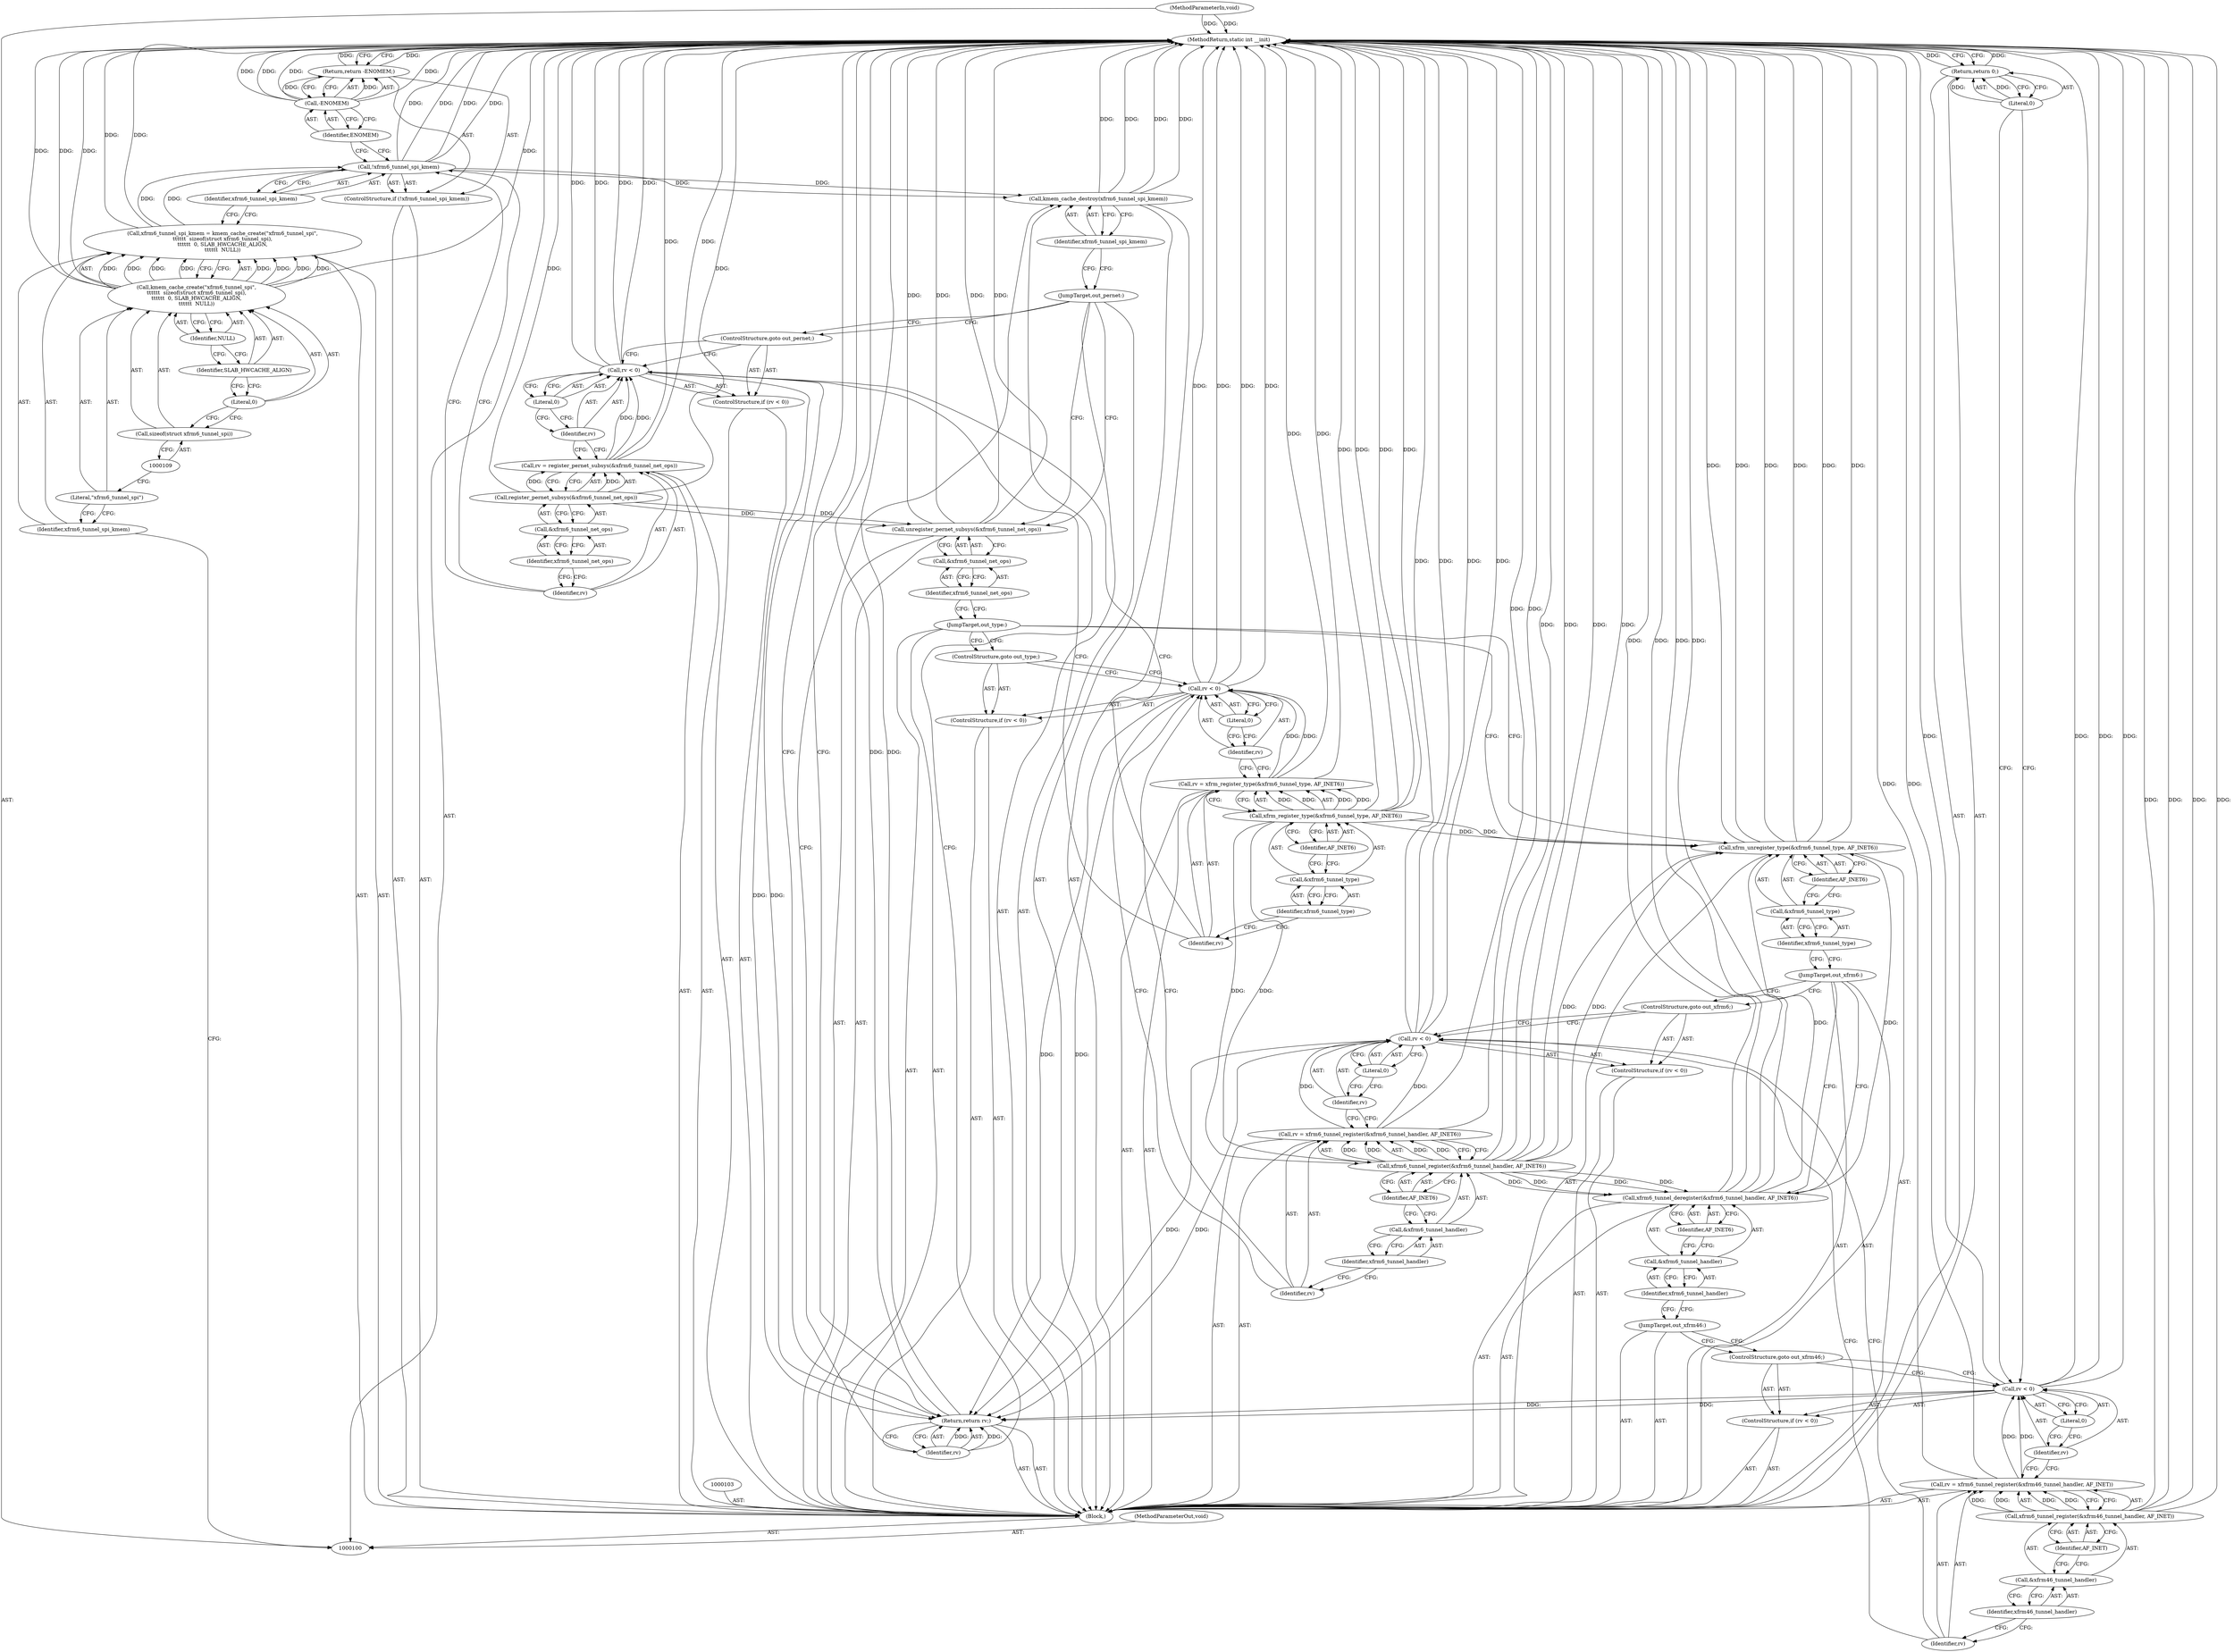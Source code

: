digraph "0_linux_d5aa407f59f5b83d2c50ec88f5bf56d40f1f8978_3" {
"1000183" [label="(MethodReturn,static int __init)"];
"1000101" [label="(MethodParameterIn,void)"];
"1000256" [label="(MethodParameterOut,void)"];
"1000118" [label="(Identifier,ENOMEM)"];
"1000116" [label="(Return,return -ENOMEM;)"];
"1000117" [label="(Call,-ENOMEM)"];
"1000119" [label="(Call,rv = register_pernet_subsys(&xfrm6_tunnel_net_ops))"];
"1000120" [label="(Identifier,rv)"];
"1000122" [label="(Call,&xfrm6_tunnel_net_ops)"];
"1000123" [label="(Identifier,xfrm6_tunnel_net_ops)"];
"1000121" [label="(Call,register_pernet_subsys(&xfrm6_tunnel_net_ops))"];
"1000124" [label="(ControlStructure,if (rv < 0))"];
"1000127" [label="(Literal,0)"];
"1000125" [label="(Call,rv < 0)"];
"1000126" [label="(Identifier,rv)"];
"1000128" [label="(ControlStructure,goto out_pernet;)"];
"1000129" [label="(Call,rv = xfrm_register_type(&xfrm6_tunnel_type, AF_INET6))"];
"1000130" [label="(Identifier,rv)"];
"1000132" [label="(Call,&xfrm6_tunnel_type)"];
"1000133" [label="(Identifier,xfrm6_tunnel_type)"];
"1000134" [label="(Identifier,AF_INET6)"];
"1000131" [label="(Call,xfrm_register_type(&xfrm6_tunnel_type, AF_INET6))"];
"1000138" [label="(Literal,0)"];
"1000135" [label="(ControlStructure,if (rv < 0))"];
"1000136" [label="(Call,rv < 0)"];
"1000137" [label="(Identifier,rv)"];
"1000139" [label="(ControlStructure,goto out_type;)"];
"1000140" [label="(Call,rv = xfrm6_tunnel_register(&xfrm6_tunnel_handler, AF_INET6))"];
"1000141" [label="(Identifier,rv)"];
"1000143" [label="(Call,&xfrm6_tunnel_handler)"];
"1000144" [label="(Identifier,xfrm6_tunnel_handler)"];
"1000145" [label="(Identifier,AF_INET6)"];
"1000142" [label="(Call,xfrm6_tunnel_register(&xfrm6_tunnel_handler, AF_INET6))"];
"1000149" [label="(Literal,0)"];
"1000146" [label="(ControlStructure,if (rv < 0))"];
"1000147" [label="(Call,rv < 0)"];
"1000148" [label="(Identifier,rv)"];
"1000150" [label="(ControlStructure,goto out_xfrm6;)"];
"1000102" [label="(Block,)"];
"1000151" [label="(Call,rv = xfrm6_tunnel_register(&xfrm46_tunnel_handler, AF_INET))"];
"1000152" [label="(Identifier,rv)"];
"1000154" [label="(Call,&xfrm46_tunnel_handler)"];
"1000155" [label="(Identifier,xfrm46_tunnel_handler)"];
"1000156" [label="(Identifier,AF_INET)"];
"1000153" [label="(Call,xfrm6_tunnel_register(&xfrm46_tunnel_handler, AF_INET))"];
"1000160" [label="(Literal,0)"];
"1000157" [label="(ControlStructure,if (rv < 0))"];
"1000158" [label="(Call,rv < 0)"];
"1000159" [label="(Identifier,rv)"];
"1000161" [label="(ControlStructure,goto out_xfrm46;)"];
"1000162" [label="(Return,return 0;)"];
"1000163" [label="(Literal,0)"];
"1000164" [label="(JumpTarget,out_xfrm46:)"];
"1000165" [label="(Call,xfrm6_tunnel_deregister(&xfrm6_tunnel_handler, AF_INET6))"];
"1000166" [label="(Call,&xfrm6_tunnel_handler)"];
"1000167" [label="(Identifier,xfrm6_tunnel_handler)"];
"1000168" [label="(Identifier,AF_INET6)"];
"1000169" [label="(JumpTarget,out_xfrm6:)"];
"1000170" [label="(Call,xfrm_unregister_type(&xfrm6_tunnel_type, AF_INET6))"];
"1000171" [label="(Call,&xfrm6_tunnel_type)"];
"1000172" [label="(Identifier,xfrm6_tunnel_type)"];
"1000173" [label="(Identifier,AF_INET6)"];
"1000174" [label="(JumpTarget,out_type:)"];
"1000175" [label="(Call,unregister_pernet_subsys(&xfrm6_tunnel_net_ops))"];
"1000176" [label="(Call,&xfrm6_tunnel_net_ops)"];
"1000177" [label="(Identifier,xfrm6_tunnel_net_ops)"];
"1000178" [label="(JumpTarget,out_pernet:)"];
"1000179" [label="(Call,kmem_cache_destroy(xfrm6_tunnel_spi_kmem))"];
"1000180" [label="(Identifier,xfrm6_tunnel_spi_kmem)"];
"1000181" [label="(Return,return rv;)"];
"1000182" [label="(Identifier,rv)"];
"1000104" [label="(Call,xfrm6_tunnel_spi_kmem = kmem_cache_create(\"xfrm6_tunnel_spi\",\n\t\t\t\t\t\t  sizeof(struct xfrm6_tunnel_spi),\n\t\t\t\t\t\t  0, SLAB_HWCACHE_ALIGN,\n\t\t\t\t\t\t  NULL))"];
"1000105" [label="(Identifier,xfrm6_tunnel_spi_kmem)"];
"1000106" [label="(Call,kmem_cache_create(\"xfrm6_tunnel_spi\",\n\t\t\t\t\t\t  sizeof(struct xfrm6_tunnel_spi),\n\t\t\t\t\t\t  0, SLAB_HWCACHE_ALIGN,\n\t\t\t\t\t\t  NULL))"];
"1000107" [label="(Literal,\"xfrm6_tunnel_spi\")"];
"1000108" [label="(Call,sizeof(struct xfrm6_tunnel_spi))"];
"1000111" [label="(Identifier,SLAB_HWCACHE_ALIGN)"];
"1000110" [label="(Literal,0)"];
"1000112" [label="(Identifier,NULL)"];
"1000113" [label="(ControlStructure,if (!xfrm6_tunnel_spi_kmem))"];
"1000114" [label="(Call,!xfrm6_tunnel_spi_kmem)"];
"1000115" [label="(Identifier,xfrm6_tunnel_spi_kmem)"];
"1000183" -> "1000100"  [label="AST: "];
"1000183" -> "1000116"  [label="CFG: "];
"1000183" -> "1000162"  [label="CFG: "];
"1000183" -> "1000181"  [label="CFG: "];
"1000116" -> "1000183"  [label="DDG: "];
"1000181" -> "1000183"  [label="DDG: "];
"1000162" -> "1000183"  [label="DDG: "];
"1000125" -> "1000183"  [label="DDG: "];
"1000125" -> "1000183"  [label="DDG: "];
"1000140" -> "1000183"  [label="DDG: "];
"1000114" -> "1000183"  [label="DDG: "];
"1000114" -> "1000183"  [label="DDG: "];
"1000131" -> "1000183"  [label="DDG: "];
"1000131" -> "1000183"  [label="DDG: "];
"1000151" -> "1000183"  [label="DDG: "];
"1000117" -> "1000183"  [label="DDG: "];
"1000117" -> "1000183"  [label="DDG: "];
"1000106" -> "1000183"  [label="DDG: "];
"1000106" -> "1000183"  [label="DDG: "];
"1000153" -> "1000183"  [label="DDG: "];
"1000153" -> "1000183"  [label="DDG: "];
"1000170" -> "1000183"  [label="DDG: "];
"1000170" -> "1000183"  [label="DDG: "];
"1000170" -> "1000183"  [label="DDG: "];
"1000158" -> "1000183"  [label="DDG: "];
"1000158" -> "1000183"  [label="DDG: "];
"1000179" -> "1000183"  [label="DDG: "];
"1000179" -> "1000183"  [label="DDG: "];
"1000165" -> "1000183"  [label="DDG: "];
"1000165" -> "1000183"  [label="DDG: "];
"1000119" -> "1000183"  [label="DDG: "];
"1000147" -> "1000183"  [label="DDG: "];
"1000147" -> "1000183"  [label="DDG: "];
"1000175" -> "1000183"  [label="DDG: "];
"1000175" -> "1000183"  [label="DDG: "];
"1000101" -> "1000183"  [label="DDG: "];
"1000142" -> "1000183"  [label="DDG: "];
"1000142" -> "1000183"  [label="DDG: "];
"1000136" -> "1000183"  [label="DDG: "];
"1000136" -> "1000183"  [label="DDG: "];
"1000121" -> "1000183"  [label="DDG: "];
"1000104" -> "1000183"  [label="DDG: "];
"1000129" -> "1000183"  [label="DDG: "];
"1000101" -> "1000100"  [label="AST: "];
"1000101" -> "1000183"  [label="DDG: "];
"1000256" -> "1000100"  [label="AST: "];
"1000118" -> "1000117"  [label="AST: "];
"1000118" -> "1000114"  [label="CFG: "];
"1000117" -> "1000118"  [label="CFG: "];
"1000116" -> "1000113"  [label="AST: "];
"1000116" -> "1000117"  [label="CFG: "];
"1000117" -> "1000116"  [label="AST: "];
"1000183" -> "1000116"  [label="CFG: "];
"1000116" -> "1000183"  [label="DDG: "];
"1000117" -> "1000116"  [label="DDG: "];
"1000117" -> "1000116"  [label="AST: "];
"1000117" -> "1000118"  [label="CFG: "];
"1000118" -> "1000117"  [label="AST: "];
"1000116" -> "1000117"  [label="CFG: "];
"1000117" -> "1000183"  [label="DDG: "];
"1000117" -> "1000183"  [label="DDG: "];
"1000117" -> "1000116"  [label="DDG: "];
"1000119" -> "1000102"  [label="AST: "];
"1000119" -> "1000121"  [label="CFG: "];
"1000120" -> "1000119"  [label="AST: "];
"1000121" -> "1000119"  [label="AST: "];
"1000126" -> "1000119"  [label="CFG: "];
"1000119" -> "1000183"  [label="DDG: "];
"1000121" -> "1000119"  [label="DDG: "];
"1000119" -> "1000125"  [label="DDG: "];
"1000120" -> "1000119"  [label="AST: "];
"1000120" -> "1000114"  [label="CFG: "];
"1000123" -> "1000120"  [label="CFG: "];
"1000122" -> "1000121"  [label="AST: "];
"1000122" -> "1000123"  [label="CFG: "];
"1000123" -> "1000122"  [label="AST: "];
"1000121" -> "1000122"  [label="CFG: "];
"1000123" -> "1000122"  [label="AST: "];
"1000123" -> "1000120"  [label="CFG: "];
"1000122" -> "1000123"  [label="CFG: "];
"1000121" -> "1000119"  [label="AST: "];
"1000121" -> "1000122"  [label="CFG: "];
"1000122" -> "1000121"  [label="AST: "];
"1000119" -> "1000121"  [label="CFG: "];
"1000121" -> "1000183"  [label="DDG: "];
"1000121" -> "1000119"  [label="DDG: "];
"1000121" -> "1000175"  [label="DDG: "];
"1000124" -> "1000102"  [label="AST: "];
"1000125" -> "1000124"  [label="AST: "];
"1000128" -> "1000124"  [label="AST: "];
"1000127" -> "1000125"  [label="AST: "];
"1000127" -> "1000126"  [label="CFG: "];
"1000125" -> "1000127"  [label="CFG: "];
"1000125" -> "1000124"  [label="AST: "];
"1000125" -> "1000127"  [label="CFG: "];
"1000126" -> "1000125"  [label="AST: "];
"1000127" -> "1000125"  [label="AST: "];
"1000128" -> "1000125"  [label="CFG: "];
"1000130" -> "1000125"  [label="CFG: "];
"1000125" -> "1000183"  [label="DDG: "];
"1000125" -> "1000183"  [label="DDG: "];
"1000119" -> "1000125"  [label="DDG: "];
"1000125" -> "1000181"  [label="DDG: "];
"1000126" -> "1000125"  [label="AST: "];
"1000126" -> "1000119"  [label="CFG: "];
"1000127" -> "1000126"  [label="CFG: "];
"1000128" -> "1000124"  [label="AST: "];
"1000128" -> "1000125"  [label="CFG: "];
"1000178" -> "1000128"  [label="CFG: "];
"1000129" -> "1000102"  [label="AST: "];
"1000129" -> "1000131"  [label="CFG: "];
"1000130" -> "1000129"  [label="AST: "];
"1000131" -> "1000129"  [label="AST: "];
"1000137" -> "1000129"  [label="CFG: "];
"1000129" -> "1000183"  [label="DDG: "];
"1000131" -> "1000129"  [label="DDG: "];
"1000131" -> "1000129"  [label="DDG: "];
"1000129" -> "1000136"  [label="DDG: "];
"1000130" -> "1000129"  [label="AST: "];
"1000130" -> "1000125"  [label="CFG: "];
"1000133" -> "1000130"  [label="CFG: "];
"1000132" -> "1000131"  [label="AST: "];
"1000132" -> "1000133"  [label="CFG: "];
"1000133" -> "1000132"  [label="AST: "];
"1000134" -> "1000132"  [label="CFG: "];
"1000133" -> "1000132"  [label="AST: "];
"1000133" -> "1000130"  [label="CFG: "];
"1000132" -> "1000133"  [label="CFG: "];
"1000134" -> "1000131"  [label="AST: "];
"1000134" -> "1000132"  [label="CFG: "];
"1000131" -> "1000134"  [label="CFG: "];
"1000131" -> "1000129"  [label="AST: "];
"1000131" -> "1000134"  [label="CFG: "];
"1000132" -> "1000131"  [label="AST: "];
"1000134" -> "1000131"  [label="AST: "];
"1000129" -> "1000131"  [label="CFG: "];
"1000131" -> "1000183"  [label="DDG: "];
"1000131" -> "1000183"  [label="DDG: "];
"1000131" -> "1000129"  [label="DDG: "];
"1000131" -> "1000129"  [label="DDG: "];
"1000131" -> "1000142"  [label="DDG: "];
"1000131" -> "1000170"  [label="DDG: "];
"1000138" -> "1000136"  [label="AST: "];
"1000138" -> "1000137"  [label="CFG: "];
"1000136" -> "1000138"  [label="CFG: "];
"1000135" -> "1000102"  [label="AST: "];
"1000136" -> "1000135"  [label="AST: "];
"1000139" -> "1000135"  [label="AST: "];
"1000136" -> "1000135"  [label="AST: "];
"1000136" -> "1000138"  [label="CFG: "];
"1000137" -> "1000136"  [label="AST: "];
"1000138" -> "1000136"  [label="AST: "];
"1000139" -> "1000136"  [label="CFG: "];
"1000141" -> "1000136"  [label="CFG: "];
"1000136" -> "1000183"  [label="DDG: "];
"1000136" -> "1000183"  [label="DDG: "];
"1000129" -> "1000136"  [label="DDG: "];
"1000136" -> "1000181"  [label="DDG: "];
"1000137" -> "1000136"  [label="AST: "];
"1000137" -> "1000129"  [label="CFG: "];
"1000138" -> "1000137"  [label="CFG: "];
"1000139" -> "1000135"  [label="AST: "];
"1000139" -> "1000136"  [label="CFG: "];
"1000174" -> "1000139"  [label="CFG: "];
"1000140" -> "1000102"  [label="AST: "];
"1000140" -> "1000142"  [label="CFG: "];
"1000141" -> "1000140"  [label="AST: "];
"1000142" -> "1000140"  [label="AST: "];
"1000148" -> "1000140"  [label="CFG: "];
"1000140" -> "1000183"  [label="DDG: "];
"1000142" -> "1000140"  [label="DDG: "];
"1000142" -> "1000140"  [label="DDG: "];
"1000140" -> "1000147"  [label="DDG: "];
"1000141" -> "1000140"  [label="AST: "];
"1000141" -> "1000136"  [label="CFG: "];
"1000144" -> "1000141"  [label="CFG: "];
"1000143" -> "1000142"  [label="AST: "];
"1000143" -> "1000144"  [label="CFG: "];
"1000144" -> "1000143"  [label="AST: "];
"1000145" -> "1000143"  [label="CFG: "];
"1000144" -> "1000143"  [label="AST: "];
"1000144" -> "1000141"  [label="CFG: "];
"1000143" -> "1000144"  [label="CFG: "];
"1000145" -> "1000142"  [label="AST: "];
"1000145" -> "1000143"  [label="CFG: "];
"1000142" -> "1000145"  [label="CFG: "];
"1000142" -> "1000140"  [label="AST: "];
"1000142" -> "1000145"  [label="CFG: "];
"1000143" -> "1000142"  [label="AST: "];
"1000145" -> "1000142"  [label="AST: "];
"1000140" -> "1000142"  [label="CFG: "];
"1000142" -> "1000183"  [label="DDG: "];
"1000142" -> "1000183"  [label="DDG: "];
"1000142" -> "1000140"  [label="DDG: "];
"1000142" -> "1000140"  [label="DDG: "];
"1000131" -> "1000142"  [label="DDG: "];
"1000142" -> "1000165"  [label="DDG: "];
"1000142" -> "1000165"  [label="DDG: "];
"1000142" -> "1000170"  [label="DDG: "];
"1000149" -> "1000147"  [label="AST: "];
"1000149" -> "1000148"  [label="CFG: "];
"1000147" -> "1000149"  [label="CFG: "];
"1000146" -> "1000102"  [label="AST: "];
"1000147" -> "1000146"  [label="AST: "];
"1000150" -> "1000146"  [label="AST: "];
"1000147" -> "1000146"  [label="AST: "];
"1000147" -> "1000149"  [label="CFG: "];
"1000148" -> "1000147"  [label="AST: "];
"1000149" -> "1000147"  [label="AST: "];
"1000150" -> "1000147"  [label="CFG: "];
"1000152" -> "1000147"  [label="CFG: "];
"1000147" -> "1000183"  [label="DDG: "];
"1000147" -> "1000183"  [label="DDG: "];
"1000140" -> "1000147"  [label="DDG: "];
"1000147" -> "1000181"  [label="DDG: "];
"1000148" -> "1000147"  [label="AST: "];
"1000148" -> "1000140"  [label="CFG: "];
"1000149" -> "1000148"  [label="CFG: "];
"1000150" -> "1000146"  [label="AST: "];
"1000150" -> "1000147"  [label="CFG: "];
"1000169" -> "1000150"  [label="CFG: "];
"1000102" -> "1000100"  [label="AST: "];
"1000103" -> "1000102"  [label="AST: "];
"1000104" -> "1000102"  [label="AST: "];
"1000113" -> "1000102"  [label="AST: "];
"1000119" -> "1000102"  [label="AST: "];
"1000124" -> "1000102"  [label="AST: "];
"1000129" -> "1000102"  [label="AST: "];
"1000135" -> "1000102"  [label="AST: "];
"1000140" -> "1000102"  [label="AST: "];
"1000146" -> "1000102"  [label="AST: "];
"1000151" -> "1000102"  [label="AST: "];
"1000157" -> "1000102"  [label="AST: "];
"1000162" -> "1000102"  [label="AST: "];
"1000164" -> "1000102"  [label="AST: "];
"1000165" -> "1000102"  [label="AST: "];
"1000169" -> "1000102"  [label="AST: "];
"1000170" -> "1000102"  [label="AST: "];
"1000174" -> "1000102"  [label="AST: "];
"1000175" -> "1000102"  [label="AST: "];
"1000178" -> "1000102"  [label="AST: "];
"1000179" -> "1000102"  [label="AST: "];
"1000181" -> "1000102"  [label="AST: "];
"1000151" -> "1000102"  [label="AST: "];
"1000151" -> "1000153"  [label="CFG: "];
"1000152" -> "1000151"  [label="AST: "];
"1000153" -> "1000151"  [label="AST: "];
"1000159" -> "1000151"  [label="CFG: "];
"1000151" -> "1000183"  [label="DDG: "];
"1000153" -> "1000151"  [label="DDG: "];
"1000153" -> "1000151"  [label="DDG: "];
"1000151" -> "1000158"  [label="DDG: "];
"1000152" -> "1000151"  [label="AST: "];
"1000152" -> "1000147"  [label="CFG: "];
"1000155" -> "1000152"  [label="CFG: "];
"1000154" -> "1000153"  [label="AST: "];
"1000154" -> "1000155"  [label="CFG: "];
"1000155" -> "1000154"  [label="AST: "];
"1000156" -> "1000154"  [label="CFG: "];
"1000155" -> "1000154"  [label="AST: "];
"1000155" -> "1000152"  [label="CFG: "];
"1000154" -> "1000155"  [label="CFG: "];
"1000156" -> "1000153"  [label="AST: "];
"1000156" -> "1000154"  [label="CFG: "];
"1000153" -> "1000156"  [label="CFG: "];
"1000153" -> "1000151"  [label="AST: "];
"1000153" -> "1000156"  [label="CFG: "];
"1000154" -> "1000153"  [label="AST: "];
"1000156" -> "1000153"  [label="AST: "];
"1000151" -> "1000153"  [label="CFG: "];
"1000153" -> "1000183"  [label="DDG: "];
"1000153" -> "1000183"  [label="DDG: "];
"1000153" -> "1000151"  [label="DDG: "];
"1000153" -> "1000151"  [label="DDG: "];
"1000160" -> "1000158"  [label="AST: "];
"1000160" -> "1000159"  [label="CFG: "];
"1000158" -> "1000160"  [label="CFG: "];
"1000157" -> "1000102"  [label="AST: "];
"1000158" -> "1000157"  [label="AST: "];
"1000161" -> "1000157"  [label="AST: "];
"1000158" -> "1000157"  [label="AST: "];
"1000158" -> "1000160"  [label="CFG: "];
"1000159" -> "1000158"  [label="AST: "];
"1000160" -> "1000158"  [label="AST: "];
"1000161" -> "1000158"  [label="CFG: "];
"1000163" -> "1000158"  [label="CFG: "];
"1000158" -> "1000183"  [label="DDG: "];
"1000158" -> "1000183"  [label="DDG: "];
"1000151" -> "1000158"  [label="DDG: "];
"1000158" -> "1000181"  [label="DDG: "];
"1000159" -> "1000158"  [label="AST: "];
"1000159" -> "1000151"  [label="CFG: "];
"1000160" -> "1000159"  [label="CFG: "];
"1000161" -> "1000157"  [label="AST: "];
"1000161" -> "1000158"  [label="CFG: "];
"1000164" -> "1000161"  [label="CFG: "];
"1000162" -> "1000102"  [label="AST: "];
"1000162" -> "1000163"  [label="CFG: "];
"1000163" -> "1000162"  [label="AST: "];
"1000183" -> "1000162"  [label="CFG: "];
"1000162" -> "1000183"  [label="DDG: "];
"1000163" -> "1000162"  [label="DDG: "];
"1000163" -> "1000162"  [label="AST: "];
"1000163" -> "1000158"  [label="CFG: "];
"1000162" -> "1000163"  [label="CFG: "];
"1000163" -> "1000162"  [label="DDG: "];
"1000164" -> "1000102"  [label="AST: "];
"1000164" -> "1000161"  [label="CFG: "];
"1000167" -> "1000164"  [label="CFG: "];
"1000165" -> "1000102"  [label="AST: "];
"1000165" -> "1000168"  [label="CFG: "];
"1000166" -> "1000165"  [label="AST: "];
"1000168" -> "1000165"  [label="AST: "];
"1000169" -> "1000165"  [label="CFG: "];
"1000165" -> "1000183"  [label="DDG: "];
"1000165" -> "1000183"  [label="DDG: "];
"1000142" -> "1000165"  [label="DDG: "];
"1000142" -> "1000165"  [label="DDG: "];
"1000165" -> "1000170"  [label="DDG: "];
"1000166" -> "1000165"  [label="AST: "];
"1000166" -> "1000167"  [label="CFG: "];
"1000167" -> "1000166"  [label="AST: "];
"1000168" -> "1000166"  [label="CFG: "];
"1000167" -> "1000166"  [label="AST: "];
"1000167" -> "1000164"  [label="CFG: "];
"1000166" -> "1000167"  [label="CFG: "];
"1000168" -> "1000165"  [label="AST: "];
"1000168" -> "1000166"  [label="CFG: "];
"1000165" -> "1000168"  [label="CFG: "];
"1000169" -> "1000102"  [label="AST: "];
"1000169" -> "1000165"  [label="CFG: "];
"1000169" -> "1000150"  [label="CFG: "];
"1000172" -> "1000169"  [label="CFG: "];
"1000170" -> "1000102"  [label="AST: "];
"1000170" -> "1000173"  [label="CFG: "];
"1000171" -> "1000170"  [label="AST: "];
"1000173" -> "1000170"  [label="AST: "];
"1000174" -> "1000170"  [label="CFG: "];
"1000170" -> "1000183"  [label="DDG: "];
"1000170" -> "1000183"  [label="DDG: "];
"1000170" -> "1000183"  [label="DDG: "];
"1000131" -> "1000170"  [label="DDG: "];
"1000165" -> "1000170"  [label="DDG: "];
"1000142" -> "1000170"  [label="DDG: "];
"1000171" -> "1000170"  [label="AST: "];
"1000171" -> "1000172"  [label="CFG: "];
"1000172" -> "1000171"  [label="AST: "];
"1000173" -> "1000171"  [label="CFG: "];
"1000172" -> "1000171"  [label="AST: "];
"1000172" -> "1000169"  [label="CFG: "];
"1000171" -> "1000172"  [label="CFG: "];
"1000173" -> "1000170"  [label="AST: "];
"1000173" -> "1000171"  [label="CFG: "];
"1000170" -> "1000173"  [label="CFG: "];
"1000174" -> "1000102"  [label="AST: "];
"1000174" -> "1000170"  [label="CFG: "];
"1000174" -> "1000139"  [label="CFG: "];
"1000177" -> "1000174"  [label="CFG: "];
"1000175" -> "1000102"  [label="AST: "];
"1000175" -> "1000176"  [label="CFG: "];
"1000176" -> "1000175"  [label="AST: "];
"1000178" -> "1000175"  [label="CFG: "];
"1000175" -> "1000183"  [label="DDG: "];
"1000175" -> "1000183"  [label="DDG: "];
"1000121" -> "1000175"  [label="DDG: "];
"1000176" -> "1000175"  [label="AST: "];
"1000176" -> "1000177"  [label="CFG: "];
"1000177" -> "1000176"  [label="AST: "];
"1000175" -> "1000176"  [label="CFG: "];
"1000177" -> "1000176"  [label="AST: "];
"1000177" -> "1000174"  [label="CFG: "];
"1000176" -> "1000177"  [label="CFG: "];
"1000178" -> "1000102"  [label="AST: "];
"1000178" -> "1000175"  [label="CFG: "];
"1000178" -> "1000128"  [label="CFG: "];
"1000180" -> "1000178"  [label="CFG: "];
"1000179" -> "1000102"  [label="AST: "];
"1000179" -> "1000180"  [label="CFG: "];
"1000180" -> "1000179"  [label="AST: "];
"1000182" -> "1000179"  [label="CFG: "];
"1000179" -> "1000183"  [label="DDG: "];
"1000179" -> "1000183"  [label="DDG: "];
"1000114" -> "1000179"  [label="DDG: "];
"1000180" -> "1000179"  [label="AST: "];
"1000180" -> "1000178"  [label="CFG: "];
"1000179" -> "1000180"  [label="CFG: "];
"1000181" -> "1000102"  [label="AST: "];
"1000181" -> "1000182"  [label="CFG: "];
"1000182" -> "1000181"  [label="AST: "];
"1000183" -> "1000181"  [label="CFG: "];
"1000181" -> "1000183"  [label="DDG: "];
"1000182" -> "1000181"  [label="DDG: "];
"1000158" -> "1000181"  [label="DDG: "];
"1000125" -> "1000181"  [label="DDG: "];
"1000147" -> "1000181"  [label="DDG: "];
"1000136" -> "1000181"  [label="DDG: "];
"1000182" -> "1000181"  [label="AST: "];
"1000182" -> "1000179"  [label="CFG: "];
"1000181" -> "1000182"  [label="CFG: "];
"1000182" -> "1000181"  [label="DDG: "];
"1000104" -> "1000102"  [label="AST: "];
"1000104" -> "1000106"  [label="CFG: "];
"1000105" -> "1000104"  [label="AST: "];
"1000106" -> "1000104"  [label="AST: "];
"1000115" -> "1000104"  [label="CFG: "];
"1000104" -> "1000183"  [label="DDG: "];
"1000106" -> "1000104"  [label="DDG: "];
"1000106" -> "1000104"  [label="DDG: "];
"1000106" -> "1000104"  [label="DDG: "];
"1000106" -> "1000104"  [label="DDG: "];
"1000104" -> "1000114"  [label="DDG: "];
"1000105" -> "1000104"  [label="AST: "];
"1000105" -> "1000100"  [label="CFG: "];
"1000107" -> "1000105"  [label="CFG: "];
"1000106" -> "1000104"  [label="AST: "];
"1000106" -> "1000112"  [label="CFG: "];
"1000107" -> "1000106"  [label="AST: "];
"1000108" -> "1000106"  [label="AST: "];
"1000110" -> "1000106"  [label="AST: "];
"1000111" -> "1000106"  [label="AST: "];
"1000112" -> "1000106"  [label="AST: "];
"1000104" -> "1000106"  [label="CFG: "];
"1000106" -> "1000183"  [label="DDG: "];
"1000106" -> "1000183"  [label="DDG: "];
"1000106" -> "1000104"  [label="DDG: "];
"1000106" -> "1000104"  [label="DDG: "];
"1000106" -> "1000104"  [label="DDG: "];
"1000106" -> "1000104"  [label="DDG: "];
"1000107" -> "1000106"  [label="AST: "];
"1000107" -> "1000105"  [label="CFG: "];
"1000109" -> "1000107"  [label="CFG: "];
"1000108" -> "1000106"  [label="AST: "];
"1000108" -> "1000109"  [label="CFG: "];
"1000109" -> "1000108"  [label="AST: "];
"1000110" -> "1000108"  [label="CFG: "];
"1000111" -> "1000106"  [label="AST: "];
"1000111" -> "1000110"  [label="CFG: "];
"1000112" -> "1000111"  [label="CFG: "];
"1000110" -> "1000106"  [label="AST: "];
"1000110" -> "1000108"  [label="CFG: "];
"1000111" -> "1000110"  [label="CFG: "];
"1000112" -> "1000106"  [label="AST: "];
"1000112" -> "1000111"  [label="CFG: "];
"1000106" -> "1000112"  [label="CFG: "];
"1000113" -> "1000102"  [label="AST: "];
"1000114" -> "1000113"  [label="AST: "];
"1000116" -> "1000113"  [label="AST: "];
"1000114" -> "1000113"  [label="AST: "];
"1000114" -> "1000115"  [label="CFG: "];
"1000115" -> "1000114"  [label="AST: "];
"1000118" -> "1000114"  [label="CFG: "];
"1000120" -> "1000114"  [label="CFG: "];
"1000114" -> "1000183"  [label="DDG: "];
"1000114" -> "1000183"  [label="DDG: "];
"1000104" -> "1000114"  [label="DDG: "];
"1000114" -> "1000179"  [label="DDG: "];
"1000115" -> "1000114"  [label="AST: "];
"1000115" -> "1000104"  [label="CFG: "];
"1000114" -> "1000115"  [label="CFG: "];
}
